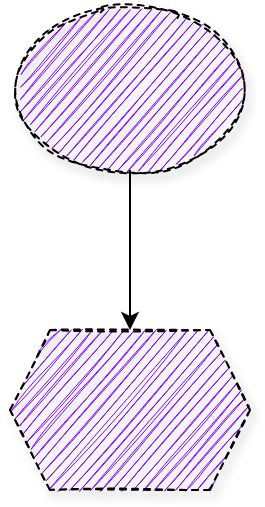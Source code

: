 <mxfile>
    <diagram id="XhVq-Yr4j_XUXlwAiB6I" name="第 1 页">
        <mxGraphModel dx="898" dy="680" grid="1" gridSize="10" guides="1" tooltips="1" connect="1" arrows="1" fold="1" page="1" pageScale="1" pageWidth="827" pageHeight="1169" math="0" shadow="0">
            <root>
                <mxCell id="0"/>
                <mxCell id="1" parent="0"/>
                <mxCell id="5" value="" style="edgeStyle=orthogonalEdgeStyle;rounded=0;orthogonalLoop=1;jettySize=auto;html=1;" edge="1" parent="1" source="3" target="4">
                    <mxGeometry relative="1" as="geometry"/>
                </mxCell>
                <mxCell id="3" value="" style="ellipse;whiteSpace=wrap;html=1;dashed=1;shadow=1;sketch=1;gradientColor=#ffffff;fillStyle=hachure;fillColor=#7F00FF;" parent="1" vertex="1">
                    <mxGeometry x="150" y="180" width="120" height="80" as="geometry"/>
                </mxCell>
                <mxCell id="4" value="" style="shape=hexagon;perimeter=hexagonPerimeter2;whiteSpace=wrap;html=1;fixedSize=1;shadow=1;dashed=1;fillColor=#7F00FF;gradientColor=#ffffff;sketch=1;fillStyle=hachure;" vertex="1" parent="1">
                    <mxGeometry x="150" y="340" width="120" height="80" as="geometry"/>
                </mxCell>
            </root>
        </mxGraphModel>
    </diagram>
</mxfile>